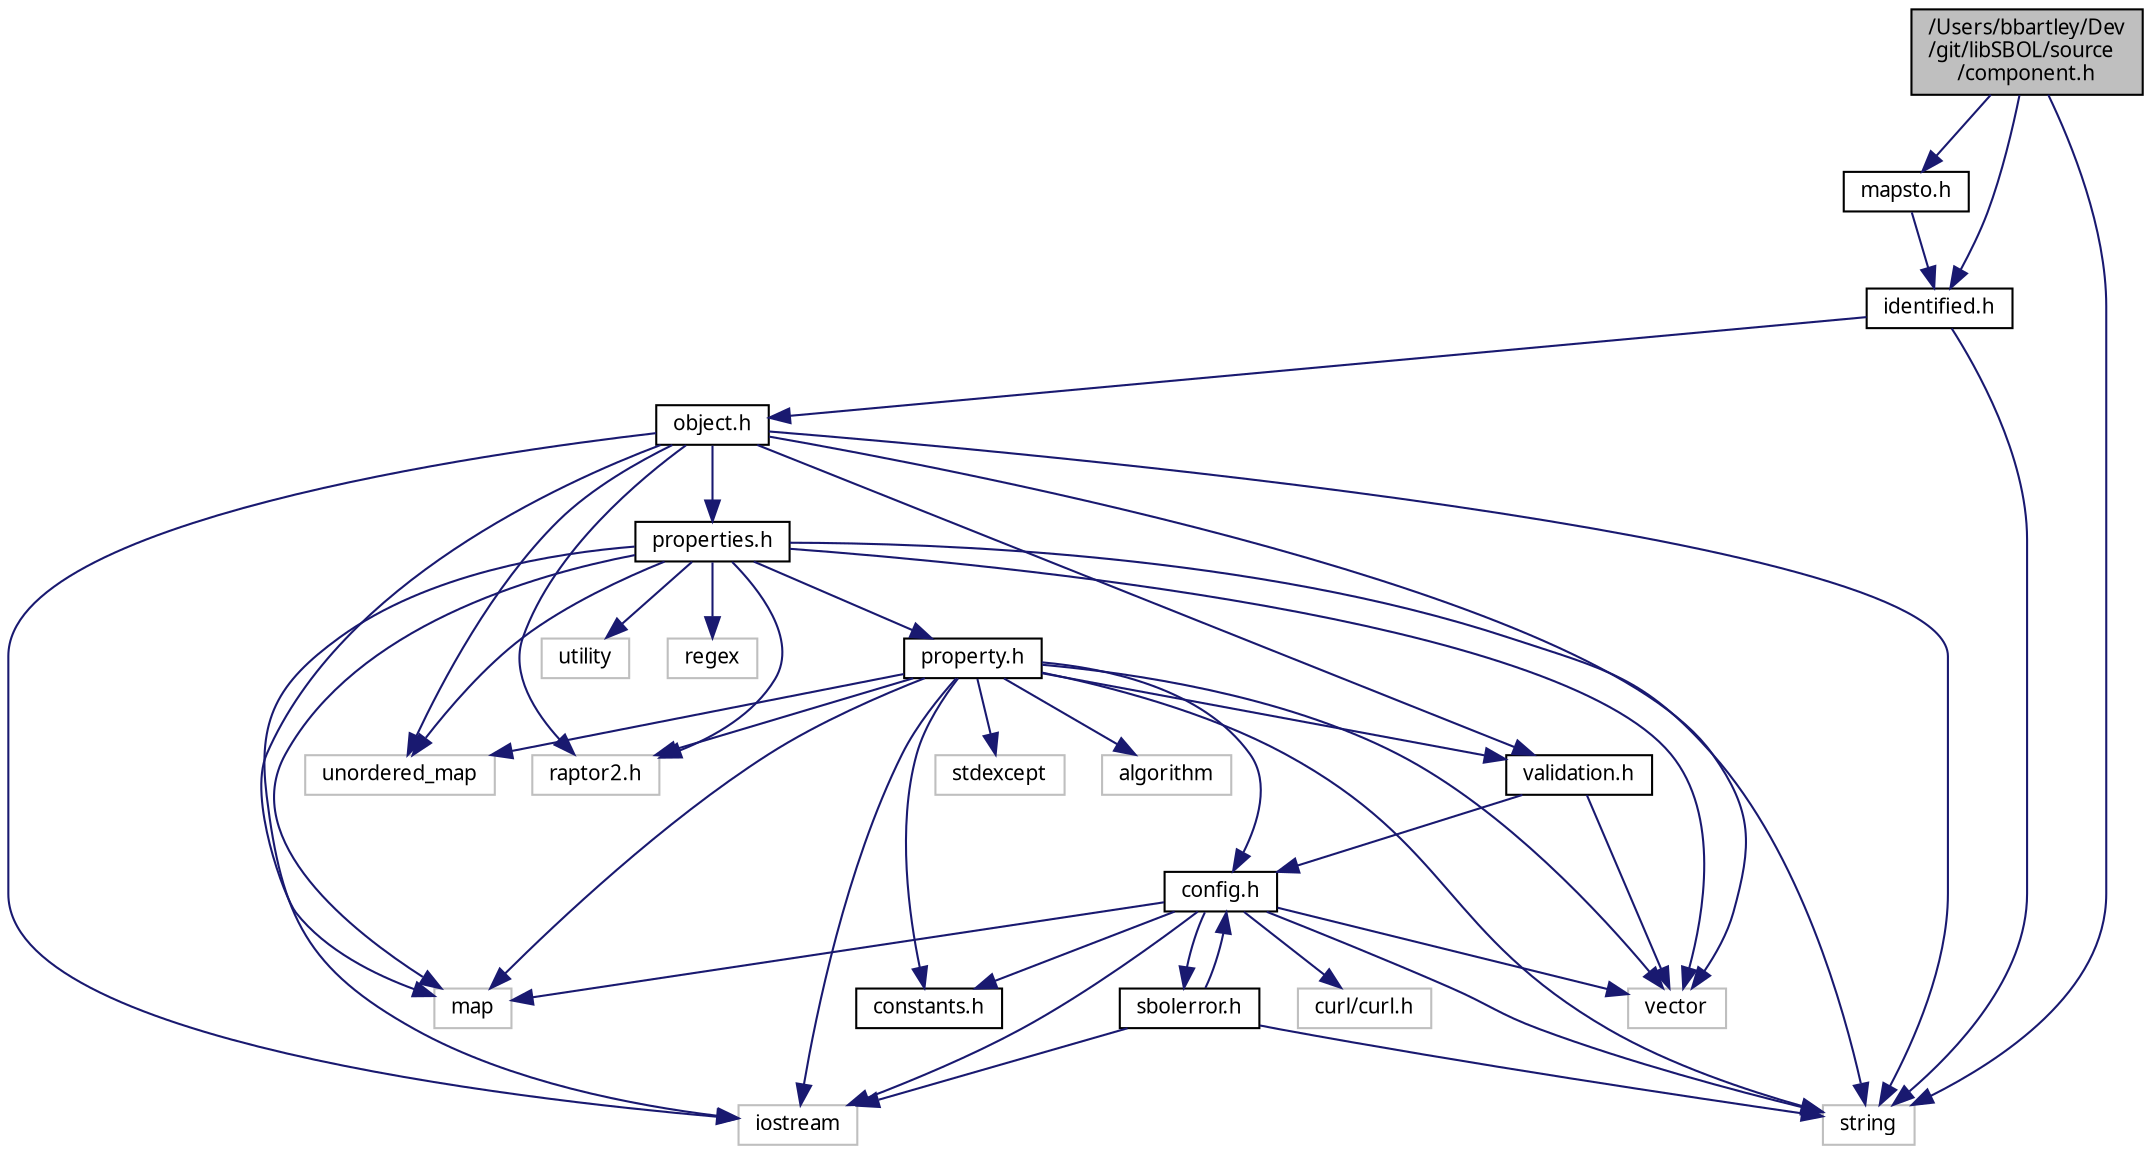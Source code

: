digraph "/Users/bbartley/Dev/git/libSBOL/source/component.h"
{
  edge [fontname="FreeSans.ttf",fontsize="10",labelfontname="FreeSans.ttf",labelfontsize="10"];
  node [fontname="FreeSans.ttf",fontsize="10",shape=record];
  Node0 [label="/Users/bbartley/Dev\l/git/libSBOL/source\l/component.h",height=0.2,width=0.4,color="black", fillcolor="grey75", style="filled", fontcolor="black"];
  Node0 -> Node1 [color="midnightblue",fontsize="10",style="solid",fontname="FreeSans.ttf"];
  Node1 [label="identified.h",height=0.2,width=0.4,color="black", fillcolor="white", style="filled",URL="$identified_8h.html",tooltip="Identified class. "];
  Node1 -> Node2 [color="midnightblue",fontsize="10",style="solid",fontname="FreeSans.ttf"];
  Node2 [label="object.h",height=0.2,width=0.4,color="black", fillcolor="white", style="filled",URL="$object_8h.html",tooltip="SBOLObject class (a low-level, abstract class) "];
  Node2 -> Node3 [color="midnightblue",fontsize="10",style="solid",fontname="FreeSans.ttf"];
  Node3 [label="validation.h",height=0.2,width=0.4,color="black", fillcolor="white", style="filled",URL="$validation_8h.html",tooltip="Validation rules. "];
  Node3 -> Node4 [color="midnightblue",fontsize="10",style="solid",fontname="FreeSans.ttf"];
  Node4 [label="vector",height=0.2,width=0.4,color="grey75", fillcolor="white", style="filled"];
  Node3 -> Node5 [color="midnightblue",fontsize="10",style="solid",fontname="FreeSans.ttf"];
  Node5 [label="config.h",height=0.2,width=0.4,color="black", fillcolor="white", style="filled",URL="$config_8h.html",tooltip="Global library options and configuration methods. "];
  Node5 -> Node6 [color="midnightblue",fontsize="10",style="solid",fontname="FreeSans.ttf"];
  Node6 [label="sbolerror.h",height=0.2,width=0.4,color="black", fillcolor="white", style="filled",URL="$sbolerror_8h.html",tooltip="SBOLError class and error codes. "];
  Node6 -> Node5 [color="midnightblue",fontsize="10",style="solid",fontname="FreeSans.ttf"];
  Node6 -> Node7 [color="midnightblue",fontsize="10",style="solid",fontname="FreeSans.ttf"];
  Node7 [label="string",height=0.2,width=0.4,color="grey75", fillcolor="white", style="filled"];
  Node6 -> Node8 [color="midnightblue",fontsize="10",style="solid",fontname="FreeSans.ttf"];
  Node8 [label="iostream",height=0.2,width=0.4,color="grey75", fillcolor="white", style="filled"];
  Node5 -> Node9 [color="midnightblue",fontsize="10",style="solid",fontname="FreeSans.ttf"];
  Node9 [label="constants.h",height=0.2,width=0.4,color="black", fillcolor="white", style="filled",URL="$constants_8h.html",tooltip="Users of libSBOL may find in this file useful and important symbols corresponding to commonly used on..."];
  Node5 -> Node7 [color="midnightblue",fontsize="10",style="solid",fontname="FreeSans.ttf"];
  Node5 -> Node10 [color="midnightblue",fontsize="10",style="solid",fontname="FreeSans.ttf"];
  Node10 [label="map",height=0.2,width=0.4,color="grey75", fillcolor="white", style="filled"];
  Node5 -> Node4 [color="midnightblue",fontsize="10",style="solid",fontname="FreeSans.ttf"];
  Node5 -> Node11 [color="midnightblue",fontsize="10",style="solid",fontname="FreeSans.ttf"];
  Node11 [label="curl/curl.h",height=0.2,width=0.4,color="grey75", fillcolor="white", style="filled"];
  Node5 -> Node8 [color="midnightblue",fontsize="10",style="solid",fontname="FreeSans.ttf"];
  Node2 -> Node12 [color="midnightblue",fontsize="10",style="solid",fontname="FreeSans.ttf"];
  Node12 [label="properties.h",height=0.2,width=0.4,color="black", fillcolor="white", style="filled",URL="$properties_8h.html",tooltip="Property template classes (eg, TextProperty, URIProperty, IntProperty) "];
  Node12 -> Node13 [color="midnightblue",fontsize="10",style="solid",fontname="FreeSans.ttf"];
  Node13 [label="property.h",height=0.2,width=0.4,color="black", fillcolor="white", style="filled",URL="$property_8h.html",tooltip="Property template classes (eg, TextProperty, URIProperty, IntProperty) "];
  Node13 -> Node9 [color="midnightblue",fontsize="10",style="solid",fontname="FreeSans.ttf"];
  Node13 -> Node5 [color="midnightblue",fontsize="10",style="solid",fontname="FreeSans.ttf"];
  Node13 -> Node3 [color="midnightblue",fontsize="10",style="solid",fontname="FreeSans.ttf"];
  Node13 -> Node14 [color="midnightblue",fontsize="10",style="solid",fontname="FreeSans.ttf"];
  Node14 [label="raptor2.h",height=0.2,width=0.4,color="grey75", fillcolor="white", style="filled"];
  Node13 -> Node7 [color="midnightblue",fontsize="10",style="solid",fontname="FreeSans.ttf"];
  Node13 -> Node4 [color="midnightblue",fontsize="10",style="solid",fontname="FreeSans.ttf"];
  Node13 -> Node8 [color="midnightblue",fontsize="10",style="solid",fontname="FreeSans.ttf"];
  Node13 -> Node10 [color="midnightblue",fontsize="10",style="solid",fontname="FreeSans.ttf"];
  Node13 -> Node15 [color="midnightblue",fontsize="10",style="solid",fontname="FreeSans.ttf"];
  Node15 [label="unordered_map",height=0.2,width=0.4,color="grey75", fillcolor="white", style="filled"];
  Node13 -> Node16 [color="midnightblue",fontsize="10",style="solid",fontname="FreeSans.ttf"];
  Node16 [label="stdexcept",height=0.2,width=0.4,color="grey75", fillcolor="white", style="filled"];
  Node13 -> Node17 [color="midnightblue",fontsize="10",style="solid",fontname="FreeSans.ttf"];
  Node17 [label="algorithm",height=0.2,width=0.4,color="grey75", fillcolor="white", style="filled"];
  Node12 -> Node14 [color="midnightblue",fontsize="10",style="solid",fontname="FreeSans.ttf"];
  Node12 -> Node7 [color="midnightblue",fontsize="10",style="solid",fontname="FreeSans.ttf"];
  Node12 -> Node4 [color="midnightblue",fontsize="10",style="solid",fontname="FreeSans.ttf"];
  Node12 -> Node8 [color="midnightblue",fontsize="10",style="solid",fontname="FreeSans.ttf"];
  Node12 -> Node10 [color="midnightblue",fontsize="10",style="solid",fontname="FreeSans.ttf"];
  Node12 -> Node15 [color="midnightblue",fontsize="10",style="solid",fontname="FreeSans.ttf"];
  Node12 -> Node18 [color="midnightblue",fontsize="10",style="solid",fontname="FreeSans.ttf"];
  Node18 [label="utility",height=0.2,width=0.4,color="grey75", fillcolor="white", style="filled"];
  Node12 -> Node19 [color="midnightblue",fontsize="10",style="solid",fontname="FreeSans.ttf"];
  Node19 [label="regex",height=0.2,width=0.4,color="grey75", fillcolor="white", style="filled"];
  Node2 -> Node14 [color="midnightblue",fontsize="10",style="solid",fontname="FreeSans.ttf"];
  Node2 -> Node7 [color="midnightblue",fontsize="10",style="solid",fontname="FreeSans.ttf"];
  Node2 -> Node4 [color="midnightblue",fontsize="10",style="solid",fontname="FreeSans.ttf"];
  Node2 -> Node8 [color="midnightblue",fontsize="10",style="solid",fontname="FreeSans.ttf"];
  Node2 -> Node10 [color="midnightblue",fontsize="10",style="solid",fontname="FreeSans.ttf"];
  Node2 -> Node15 [color="midnightblue",fontsize="10",style="solid",fontname="FreeSans.ttf"];
  Node1 -> Node7 [color="midnightblue",fontsize="10",style="solid",fontname="FreeSans.ttf"];
  Node0 -> Node20 [color="midnightblue",fontsize="10",style="solid",fontname="FreeSans.ttf"];
  Node20 [label="mapsto.h",height=0.2,width=0.4,color="black", fillcolor="white", style="filled",URL="$mapsto_8h.html",tooltip="MapsTo class. "];
  Node20 -> Node1 [color="midnightblue",fontsize="10",style="solid",fontname="FreeSans.ttf"];
  Node0 -> Node7 [color="midnightblue",fontsize="10",style="solid",fontname="FreeSans.ttf"];
}
